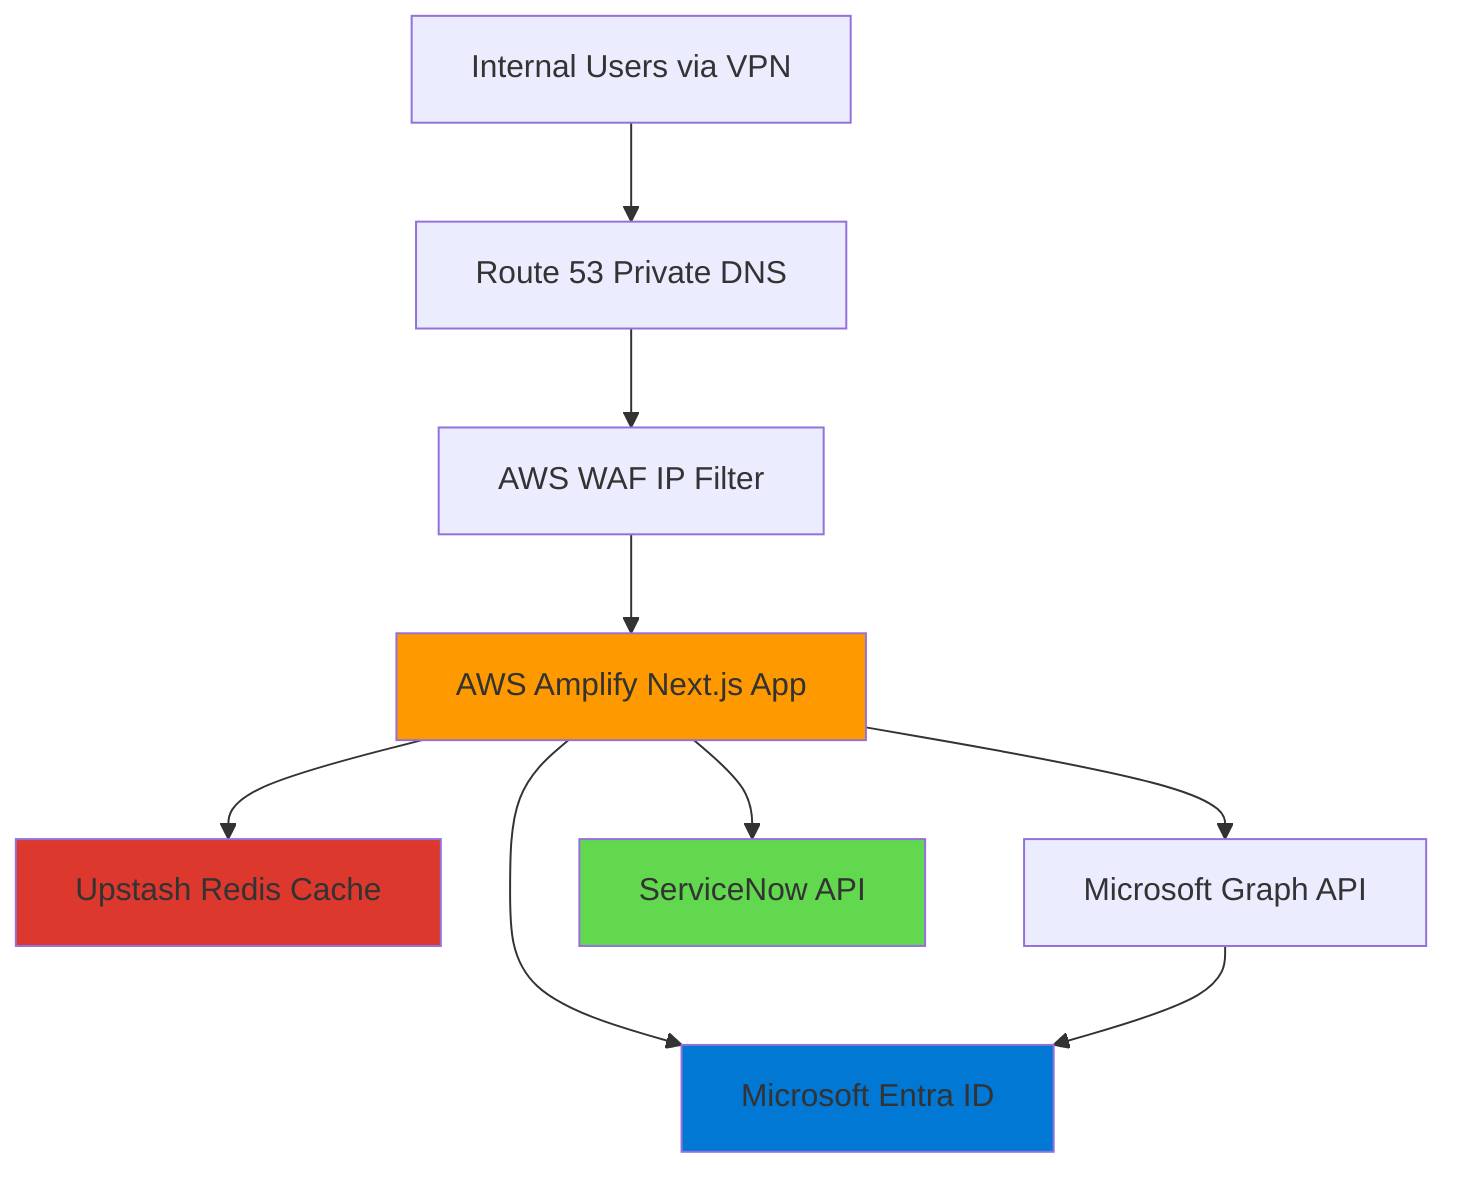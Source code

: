 graph TB
    Users[Internal Users via VPN]
    R53[Route 53 Private DNS]
    WAF[AWS WAF IP Filter]
    Amplify[AWS Amplify Next.js App]
    Redis[Upstash Redis Cache]
    EntraID[Microsoft Entra ID]
    Graph[Microsoft Graph API]
    SNOW[ServiceNow API]
    
    Users --> R53
    R53 --> WAF
    WAF --> Amplify
    Amplify --> EntraID
    Amplify --> Redis
    Amplify --> Graph
    Amplify --> SNOW
    Graph --> EntraID
    
    style Amplify fill:#FF9900
    style EntraID fill:#0078D4
    style Redis fill:#DC382D
    style SNOW fill:#62D84E